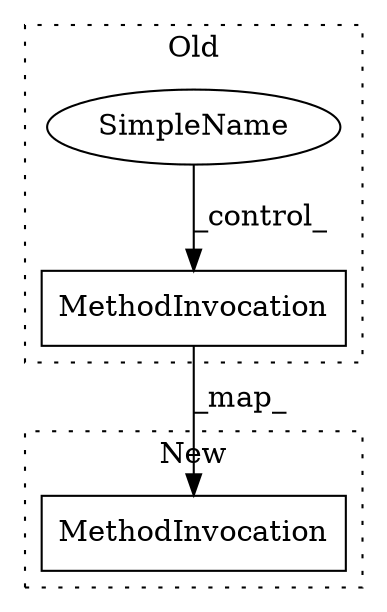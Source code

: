 digraph G {
subgraph cluster0 {
1 [label="MethodInvocation" a="32" s="8403,8419" l="8,1" shape="box"];
3 [label="SimpleName" a="42" s="" l="" shape="ellipse"];
label = "Old";
style="dotted";
}
subgraph cluster1 {
2 [label="MethodInvocation" a="32" s="8464,8480" l="8,1" shape="box"];
label = "New";
style="dotted";
}
1 -> 2 [label="_map_"];
3 -> 1 [label="_control_"];
}